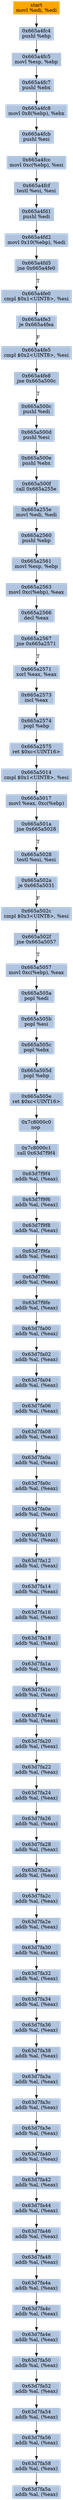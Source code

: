 digraph G {
node[shape=rectangle,style=filled,fillcolor=lightsteelblue,color=lightsteelblue]
bgcolor="transparent"
a0x665a4fc2movl_edi_edi[label="start\nmovl %edi, %edi",color="lightgrey",fillcolor="orange"];
a0x665a4fc4pushl_ebp[label="0x665a4fc4\npushl %ebp"];
a0x665a4fc5movl_esp_ebp[label="0x665a4fc5\nmovl %esp, %ebp"];
a0x665a4fc7pushl_ebx[label="0x665a4fc7\npushl %ebx"];
a0x665a4fc8movl_0x8ebp__ebx[label="0x665a4fc8\nmovl 0x8(%ebp), %ebx"];
a0x665a4fcbpushl_esi[label="0x665a4fcb\npushl %esi"];
a0x665a4fccmovl_0xcebp__esi[label="0x665a4fcc\nmovl 0xc(%ebp), %esi"];
a0x665a4fcftestl_esi_esi[label="0x665a4fcf\ntestl %esi, %esi"];
a0x665a4fd1pushl_edi[label="0x665a4fd1\npushl %edi"];
a0x665a4fd2movl_0x10ebp__edi[label="0x665a4fd2\nmovl 0x10(%ebp), %edi"];
a0x665a4fd5jne_0x665a4fe0[label="0x665a4fd5\njne 0x665a4fe0"];
a0x665a4fe0cmpl_0x1UINT8_esi[label="0x665a4fe0\ncmpl $0x1<UINT8>, %esi"];
a0x665a4fe3je_0x665a4fea[label="0x665a4fe3\nje 0x665a4fea"];
a0x665a4fe5cmpl_0x2UINT8_esi[label="0x665a4fe5\ncmpl $0x2<UINT8>, %esi"];
a0x665a4fe8jne_0x665a500c[label="0x665a4fe8\njne 0x665a500c"];
a0x665a500cpushl_edi[label="0x665a500c\npushl %edi"];
a0x665a500dpushl_esi[label="0x665a500d\npushl %esi"];
a0x665a500epushl_ebx[label="0x665a500e\npushl %ebx"];
a0x665a500fcall_0x665a255e[label="0x665a500f\ncall 0x665a255e"];
a0x665a255emovl_edi_edi[label="0x665a255e\nmovl %edi, %edi"];
a0x665a2560pushl_ebp[label="0x665a2560\npushl %ebp"];
a0x665a2561movl_esp_ebp[label="0x665a2561\nmovl %esp, %ebp"];
a0x665a2563movl_0xcebp__eax[label="0x665a2563\nmovl 0xc(%ebp), %eax"];
a0x665a2566decl_eax[label="0x665a2566\ndecl %eax"];
a0x665a2567jne_0x665a2571[label="0x665a2567\njne 0x665a2571"];
a0x665a2571xorl_eax_eax[label="0x665a2571\nxorl %eax, %eax"];
a0x665a2573incl_eax[label="0x665a2573\nincl %eax"];
a0x665a2574popl_ebp[label="0x665a2574\npopl %ebp"];
a0x665a2575ret_0xcUINT16[label="0x665a2575\nret $0xc<UINT16>"];
a0x665a5014cmpl_0x1UINT8_esi[label="0x665a5014\ncmpl $0x1<UINT8>, %esi"];
a0x665a5017movl_eax_0xcebp_[label="0x665a5017\nmovl %eax, 0xc(%ebp)"];
a0x665a501ajne_0x665a5028[label="0x665a501a\njne 0x665a5028"];
a0x665a5028testl_esi_esi[label="0x665a5028\ntestl %esi, %esi"];
a0x665a502aje_0x665a5031[label="0x665a502a\nje 0x665a5031"];
a0x665a502ccmpl_0x3UINT8_esi[label="0x665a502c\ncmpl $0x3<UINT8>, %esi"];
a0x665a502fjne_0x665a5057[label="0x665a502f\njne 0x665a5057"];
a0x665a5057movl_0xcebp__eax[label="0x665a5057\nmovl 0xc(%ebp), %eax"];
a0x665a505apopl_edi[label="0x665a505a\npopl %edi"];
a0x665a505bpopl_esi[label="0x665a505b\npopl %esi"];
a0x665a505cpopl_ebx[label="0x665a505c\npopl %ebx"];
a0x665a505dpopl_ebp[label="0x665a505d\npopl %ebp"];
a0x665a505eret_0xcUINT16[label="0x665a505e\nret $0xc<UINT16>"];
a0x7c8000c0nop_[label="0x7c8000c0\nnop "];
a0x7c8000c1call_0x63d7f9f4[label="0x7c8000c1\ncall 0x63d7f9f4"];
a0x63d7f9f4addb_al_eax_[label="0x63d7f9f4\naddb %al, (%eax)"];
a0x63d7f9f6addb_al_eax_[label="0x63d7f9f6\naddb %al, (%eax)"];
a0x63d7f9f8addb_al_eax_[label="0x63d7f9f8\naddb %al, (%eax)"];
a0x63d7f9faaddb_al_eax_[label="0x63d7f9fa\naddb %al, (%eax)"];
a0x63d7f9fcaddb_al_eax_[label="0x63d7f9fc\naddb %al, (%eax)"];
a0x63d7f9feaddb_al_eax_[label="0x63d7f9fe\naddb %al, (%eax)"];
a0x63d7fa00addb_al_eax_[label="0x63d7fa00\naddb %al, (%eax)"];
a0x63d7fa02addb_al_eax_[label="0x63d7fa02\naddb %al, (%eax)"];
a0x63d7fa04addb_al_eax_[label="0x63d7fa04\naddb %al, (%eax)"];
a0x63d7fa06addb_al_eax_[label="0x63d7fa06\naddb %al, (%eax)"];
a0x63d7fa08addb_al_eax_[label="0x63d7fa08\naddb %al, (%eax)"];
a0x63d7fa0aaddb_al_eax_[label="0x63d7fa0a\naddb %al, (%eax)"];
a0x63d7fa0caddb_al_eax_[label="0x63d7fa0c\naddb %al, (%eax)"];
a0x63d7fa0eaddb_al_eax_[label="0x63d7fa0e\naddb %al, (%eax)"];
a0x63d7fa10addb_al_eax_[label="0x63d7fa10\naddb %al, (%eax)"];
a0x63d7fa12addb_al_eax_[label="0x63d7fa12\naddb %al, (%eax)"];
a0x63d7fa14addb_al_eax_[label="0x63d7fa14\naddb %al, (%eax)"];
a0x63d7fa16addb_al_eax_[label="0x63d7fa16\naddb %al, (%eax)"];
a0x63d7fa18addb_al_eax_[label="0x63d7fa18\naddb %al, (%eax)"];
a0x63d7fa1aaddb_al_eax_[label="0x63d7fa1a\naddb %al, (%eax)"];
a0x63d7fa1caddb_al_eax_[label="0x63d7fa1c\naddb %al, (%eax)"];
a0x63d7fa1eaddb_al_eax_[label="0x63d7fa1e\naddb %al, (%eax)"];
a0x63d7fa20addb_al_eax_[label="0x63d7fa20\naddb %al, (%eax)"];
a0x63d7fa22addb_al_eax_[label="0x63d7fa22\naddb %al, (%eax)"];
a0x63d7fa24addb_al_eax_[label="0x63d7fa24\naddb %al, (%eax)"];
a0x63d7fa26addb_al_eax_[label="0x63d7fa26\naddb %al, (%eax)"];
a0x63d7fa28addb_al_eax_[label="0x63d7fa28\naddb %al, (%eax)"];
a0x63d7fa2aaddb_al_eax_[label="0x63d7fa2a\naddb %al, (%eax)"];
a0x63d7fa2caddb_al_eax_[label="0x63d7fa2c\naddb %al, (%eax)"];
a0x63d7fa2eaddb_al_eax_[label="0x63d7fa2e\naddb %al, (%eax)"];
a0x63d7fa30addb_al_eax_[label="0x63d7fa30\naddb %al, (%eax)"];
a0x63d7fa32addb_al_eax_[label="0x63d7fa32\naddb %al, (%eax)"];
a0x63d7fa34addb_al_eax_[label="0x63d7fa34\naddb %al, (%eax)"];
a0x63d7fa36addb_al_eax_[label="0x63d7fa36\naddb %al, (%eax)"];
a0x63d7fa38addb_al_eax_[label="0x63d7fa38\naddb %al, (%eax)"];
a0x63d7fa3aaddb_al_eax_[label="0x63d7fa3a\naddb %al, (%eax)"];
a0x63d7fa3caddb_al_eax_[label="0x63d7fa3c\naddb %al, (%eax)"];
a0x63d7fa3eaddb_al_eax_[label="0x63d7fa3e\naddb %al, (%eax)"];
a0x63d7fa40addb_al_eax_[label="0x63d7fa40\naddb %al, (%eax)"];
a0x63d7fa42addb_al_eax_[label="0x63d7fa42\naddb %al, (%eax)"];
a0x63d7fa44addb_al_eax_[label="0x63d7fa44\naddb %al, (%eax)"];
a0x63d7fa46addb_al_eax_[label="0x63d7fa46\naddb %al, (%eax)"];
a0x63d7fa48addb_al_eax_[label="0x63d7fa48\naddb %al, (%eax)"];
a0x63d7fa4aaddb_al_eax_[label="0x63d7fa4a\naddb %al, (%eax)"];
a0x63d7fa4caddb_al_eax_[label="0x63d7fa4c\naddb %al, (%eax)"];
a0x63d7fa4eaddb_al_eax_[label="0x63d7fa4e\naddb %al, (%eax)"];
a0x63d7fa50addb_al_eax_[label="0x63d7fa50\naddb %al, (%eax)"];
a0x63d7fa52addb_al_eax_[label="0x63d7fa52\naddb %al, (%eax)"];
a0x63d7fa54addb_al_eax_[label="0x63d7fa54\naddb %al, (%eax)"];
a0x63d7fa56addb_al_eax_[label="0x63d7fa56\naddb %al, (%eax)"];
a0x63d7fa58addb_al_eax_[label="0x63d7fa58\naddb %al, (%eax)"];
a0x63d7fa5aaddb_al_eax_[label="0x63d7fa5a\naddb %al, (%eax)"];
a0x665a4fc2movl_edi_edi -> a0x665a4fc4pushl_ebp [color="#000000"];
a0x665a4fc4pushl_ebp -> a0x665a4fc5movl_esp_ebp [color="#000000"];
a0x665a4fc5movl_esp_ebp -> a0x665a4fc7pushl_ebx [color="#000000"];
a0x665a4fc7pushl_ebx -> a0x665a4fc8movl_0x8ebp__ebx [color="#000000"];
a0x665a4fc8movl_0x8ebp__ebx -> a0x665a4fcbpushl_esi [color="#000000"];
a0x665a4fcbpushl_esi -> a0x665a4fccmovl_0xcebp__esi [color="#000000"];
a0x665a4fccmovl_0xcebp__esi -> a0x665a4fcftestl_esi_esi [color="#000000"];
a0x665a4fcftestl_esi_esi -> a0x665a4fd1pushl_edi [color="#000000"];
a0x665a4fd1pushl_edi -> a0x665a4fd2movl_0x10ebp__edi [color="#000000"];
a0x665a4fd2movl_0x10ebp__edi -> a0x665a4fd5jne_0x665a4fe0 [color="#000000"];
a0x665a4fd5jne_0x665a4fe0 -> a0x665a4fe0cmpl_0x1UINT8_esi [color="#000000",label="T"];
a0x665a4fe0cmpl_0x1UINT8_esi -> a0x665a4fe3je_0x665a4fea [color="#000000"];
a0x665a4fe3je_0x665a4fea -> a0x665a4fe5cmpl_0x2UINT8_esi [color="#000000",label="F"];
a0x665a4fe5cmpl_0x2UINT8_esi -> a0x665a4fe8jne_0x665a500c [color="#000000"];
a0x665a4fe8jne_0x665a500c -> a0x665a500cpushl_edi [color="#000000",label="T"];
a0x665a500cpushl_edi -> a0x665a500dpushl_esi [color="#000000"];
a0x665a500dpushl_esi -> a0x665a500epushl_ebx [color="#000000"];
a0x665a500epushl_ebx -> a0x665a500fcall_0x665a255e [color="#000000"];
a0x665a500fcall_0x665a255e -> a0x665a255emovl_edi_edi [color="#000000"];
a0x665a255emovl_edi_edi -> a0x665a2560pushl_ebp [color="#000000"];
a0x665a2560pushl_ebp -> a0x665a2561movl_esp_ebp [color="#000000"];
a0x665a2561movl_esp_ebp -> a0x665a2563movl_0xcebp__eax [color="#000000"];
a0x665a2563movl_0xcebp__eax -> a0x665a2566decl_eax [color="#000000"];
a0x665a2566decl_eax -> a0x665a2567jne_0x665a2571 [color="#000000"];
a0x665a2567jne_0x665a2571 -> a0x665a2571xorl_eax_eax [color="#000000",label="T"];
a0x665a2571xorl_eax_eax -> a0x665a2573incl_eax [color="#000000"];
a0x665a2573incl_eax -> a0x665a2574popl_ebp [color="#000000"];
a0x665a2574popl_ebp -> a0x665a2575ret_0xcUINT16 [color="#000000"];
a0x665a2575ret_0xcUINT16 -> a0x665a5014cmpl_0x1UINT8_esi [color="#000000"];
a0x665a5014cmpl_0x1UINT8_esi -> a0x665a5017movl_eax_0xcebp_ [color="#000000"];
a0x665a5017movl_eax_0xcebp_ -> a0x665a501ajne_0x665a5028 [color="#000000"];
a0x665a501ajne_0x665a5028 -> a0x665a5028testl_esi_esi [color="#000000",label="T"];
a0x665a5028testl_esi_esi -> a0x665a502aje_0x665a5031 [color="#000000"];
a0x665a502aje_0x665a5031 -> a0x665a502ccmpl_0x3UINT8_esi [color="#000000",label="F"];
a0x665a502ccmpl_0x3UINT8_esi -> a0x665a502fjne_0x665a5057 [color="#000000"];
a0x665a502fjne_0x665a5057 -> a0x665a5057movl_0xcebp__eax [color="#000000",label="T"];
a0x665a5057movl_0xcebp__eax -> a0x665a505apopl_edi [color="#000000"];
a0x665a505apopl_edi -> a0x665a505bpopl_esi [color="#000000"];
a0x665a505bpopl_esi -> a0x665a505cpopl_ebx [color="#000000"];
a0x665a505cpopl_ebx -> a0x665a505dpopl_ebp [color="#000000"];
a0x665a505dpopl_ebp -> a0x665a505eret_0xcUINT16 [color="#000000"];
a0x665a505eret_0xcUINT16 -> a0x7c8000c0nop_ [color="#000000"];
a0x7c8000c0nop_ -> a0x7c8000c1call_0x63d7f9f4 [color="#000000"];
a0x7c8000c1call_0x63d7f9f4 -> a0x63d7f9f4addb_al_eax_ [color="#000000"];
a0x63d7f9f4addb_al_eax_ -> a0x63d7f9f6addb_al_eax_ [color="#000000"];
a0x63d7f9f6addb_al_eax_ -> a0x63d7f9f8addb_al_eax_ [color="#000000"];
a0x63d7f9f8addb_al_eax_ -> a0x63d7f9faaddb_al_eax_ [color="#000000"];
a0x63d7f9faaddb_al_eax_ -> a0x63d7f9fcaddb_al_eax_ [color="#000000"];
a0x63d7f9fcaddb_al_eax_ -> a0x63d7f9feaddb_al_eax_ [color="#000000"];
a0x63d7f9feaddb_al_eax_ -> a0x63d7fa00addb_al_eax_ [color="#000000"];
a0x63d7fa00addb_al_eax_ -> a0x63d7fa02addb_al_eax_ [color="#000000"];
a0x63d7fa02addb_al_eax_ -> a0x63d7fa04addb_al_eax_ [color="#000000"];
a0x63d7fa04addb_al_eax_ -> a0x63d7fa06addb_al_eax_ [color="#000000"];
a0x63d7fa06addb_al_eax_ -> a0x63d7fa08addb_al_eax_ [color="#000000"];
a0x63d7fa08addb_al_eax_ -> a0x63d7fa0aaddb_al_eax_ [color="#000000"];
a0x63d7fa0aaddb_al_eax_ -> a0x63d7fa0caddb_al_eax_ [color="#000000"];
a0x63d7fa0caddb_al_eax_ -> a0x63d7fa0eaddb_al_eax_ [color="#000000"];
a0x63d7fa0eaddb_al_eax_ -> a0x63d7fa10addb_al_eax_ [color="#000000"];
a0x63d7fa10addb_al_eax_ -> a0x63d7fa12addb_al_eax_ [color="#000000"];
a0x63d7fa12addb_al_eax_ -> a0x63d7fa14addb_al_eax_ [color="#000000"];
a0x63d7fa14addb_al_eax_ -> a0x63d7fa16addb_al_eax_ [color="#000000"];
a0x63d7fa16addb_al_eax_ -> a0x63d7fa18addb_al_eax_ [color="#000000"];
a0x63d7fa18addb_al_eax_ -> a0x63d7fa1aaddb_al_eax_ [color="#000000"];
a0x63d7fa1aaddb_al_eax_ -> a0x63d7fa1caddb_al_eax_ [color="#000000"];
a0x63d7fa1caddb_al_eax_ -> a0x63d7fa1eaddb_al_eax_ [color="#000000"];
a0x63d7fa1eaddb_al_eax_ -> a0x63d7fa20addb_al_eax_ [color="#000000"];
a0x63d7fa20addb_al_eax_ -> a0x63d7fa22addb_al_eax_ [color="#000000"];
a0x63d7fa22addb_al_eax_ -> a0x63d7fa24addb_al_eax_ [color="#000000"];
a0x63d7fa24addb_al_eax_ -> a0x63d7fa26addb_al_eax_ [color="#000000"];
a0x63d7fa26addb_al_eax_ -> a0x63d7fa28addb_al_eax_ [color="#000000"];
a0x63d7fa28addb_al_eax_ -> a0x63d7fa2aaddb_al_eax_ [color="#000000"];
a0x63d7fa2aaddb_al_eax_ -> a0x63d7fa2caddb_al_eax_ [color="#000000"];
a0x63d7fa2caddb_al_eax_ -> a0x63d7fa2eaddb_al_eax_ [color="#000000"];
a0x63d7fa2eaddb_al_eax_ -> a0x63d7fa30addb_al_eax_ [color="#000000"];
a0x63d7fa30addb_al_eax_ -> a0x63d7fa32addb_al_eax_ [color="#000000"];
a0x63d7fa32addb_al_eax_ -> a0x63d7fa34addb_al_eax_ [color="#000000"];
a0x63d7fa34addb_al_eax_ -> a0x63d7fa36addb_al_eax_ [color="#000000"];
a0x63d7fa36addb_al_eax_ -> a0x63d7fa38addb_al_eax_ [color="#000000"];
a0x63d7fa38addb_al_eax_ -> a0x63d7fa3aaddb_al_eax_ [color="#000000"];
a0x63d7fa3aaddb_al_eax_ -> a0x63d7fa3caddb_al_eax_ [color="#000000"];
a0x63d7fa3caddb_al_eax_ -> a0x63d7fa3eaddb_al_eax_ [color="#000000"];
a0x63d7fa3eaddb_al_eax_ -> a0x63d7fa40addb_al_eax_ [color="#000000"];
a0x63d7fa40addb_al_eax_ -> a0x63d7fa42addb_al_eax_ [color="#000000"];
a0x63d7fa42addb_al_eax_ -> a0x63d7fa44addb_al_eax_ [color="#000000"];
a0x63d7fa44addb_al_eax_ -> a0x63d7fa46addb_al_eax_ [color="#000000"];
a0x63d7fa46addb_al_eax_ -> a0x63d7fa48addb_al_eax_ [color="#000000"];
a0x63d7fa48addb_al_eax_ -> a0x63d7fa4aaddb_al_eax_ [color="#000000"];
a0x63d7fa4aaddb_al_eax_ -> a0x63d7fa4caddb_al_eax_ [color="#000000"];
a0x63d7fa4caddb_al_eax_ -> a0x63d7fa4eaddb_al_eax_ [color="#000000"];
a0x63d7fa4eaddb_al_eax_ -> a0x63d7fa50addb_al_eax_ [color="#000000"];
a0x63d7fa50addb_al_eax_ -> a0x63d7fa52addb_al_eax_ [color="#000000"];
a0x63d7fa52addb_al_eax_ -> a0x63d7fa54addb_al_eax_ [color="#000000"];
a0x63d7fa54addb_al_eax_ -> a0x63d7fa56addb_al_eax_ [color="#000000"];
a0x63d7fa56addb_al_eax_ -> a0x63d7fa58addb_al_eax_ [color="#000000"];
a0x63d7fa58addb_al_eax_ -> a0x63d7fa5aaddb_al_eax_ [color="#000000"];
}
